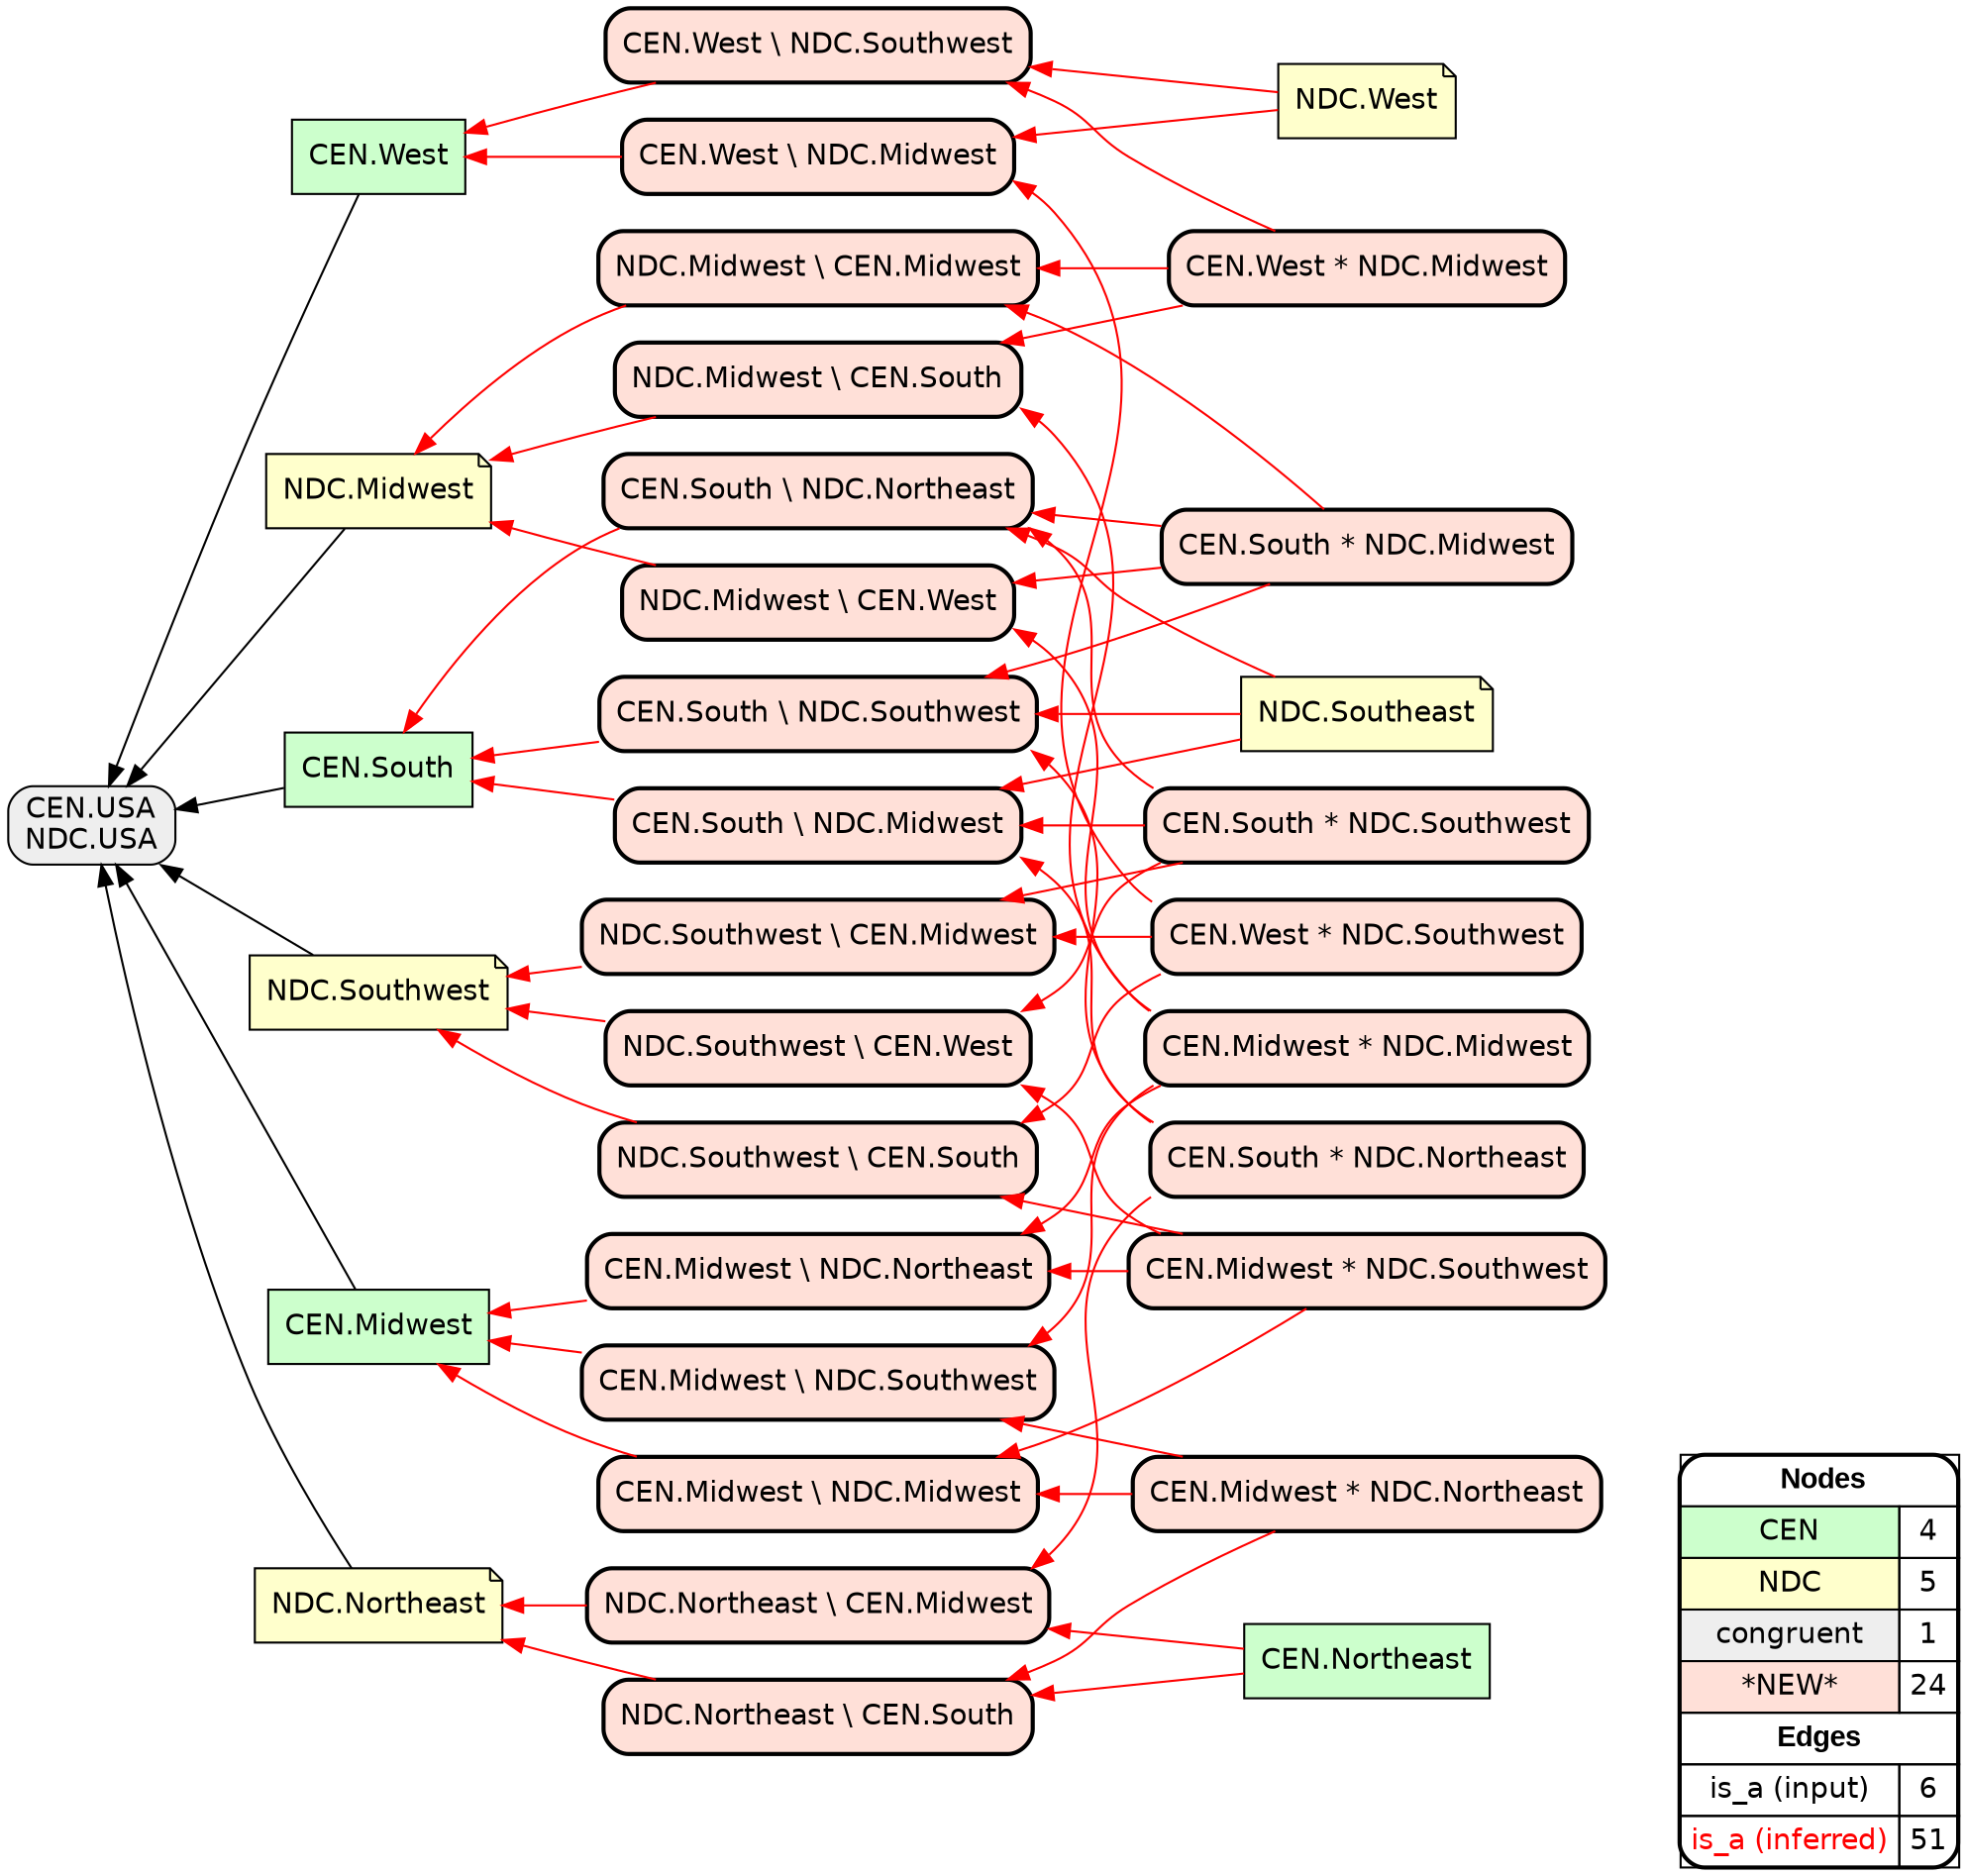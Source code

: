 digraph{
rankdir=RL
node[shape=box style=filled fillcolor="#CCFFCC" fontname="helvetica"] 
"CEN.Midwest"
"CEN.Northeast"
"CEN.West"
"CEN.South"
node[shape=note style=filled fillcolor="#FFFFCC" fontname="helvetica"] 
"NDC.Southeast"
"NDC.Midwest"
"NDC.West"
"NDC.Northeast"
"NDC.Southwest"
node[shape=box style="filled,rounded" fillcolor="#EEEEEE" fontname="helvetica"] 
"CEN.USA\nNDC.USA"
node[shape=box style="filled,rounded,bold" fillcolor="#FFE0D8" fontname="helvetica"] 
"NDC.Northeast \\ CEN.Midwest"
"NDC.Midwest \\ CEN.South"
"CEN.Midwest * NDC.Northeast"
"CEN.South \\ NDC.Northeast"
"CEN.South \\ NDC.Southwest"
"CEN.West * NDC.Southwest"
"CEN.South \\ NDC.Midwest"
"CEN.Midwest \\ NDC.Midwest"
"CEN.Midwest \\ NDC.Southwest"
"NDC.Southwest \\ CEN.West"
"CEN.South * NDC.Midwest"
"CEN.Midwest * NDC.Midwest"
"CEN.South * NDC.Southwest"
"NDC.Northeast \\ CEN.South"
"CEN.Midwest * NDC.Southwest"
"NDC.Southwest \\ CEN.Midwest"
"CEN.West * NDC.Midwest"
"NDC.Southwest \\ CEN.South"
"CEN.West \\ NDC.Midwest"
"CEN.West \\ NDC.Southwest"
"NDC.Midwest \\ CEN.West"
"CEN.South * NDC.Northeast"
"NDC.Midwest \\ CEN.Midwest"
"CEN.Midwest \\ NDC.Northeast"
edge[arrowhead=normal style=dotted color="#000000" constraint=true penwidth=1]
edge[arrowhead=normal style=solid color="#000000" constraint=true penwidth=1]
"CEN.West" -> "CEN.USA\nNDC.USA"
"CEN.Midwest" -> "CEN.USA\nNDC.USA"
"NDC.Midwest" -> "CEN.USA\nNDC.USA"
"CEN.South" -> "CEN.USA\nNDC.USA"
"NDC.Northeast" -> "CEN.USA\nNDC.USA"
"NDC.Southwest" -> "CEN.USA\nNDC.USA"
edge[arrowhead=normal style=solid color="#FF0000" constraint=true penwidth=1]
"CEN.West * NDC.Midwest" -> "CEN.West \\ NDC.Southwest"
"CEN.Midwest * NDC.Northeast" -> "CEN.Midwest \\ NDC.Southwest"
"NDC.Midwest \\ CEN.Midwest" -> "NDC.Midwest"
"CEN.Midwest * NDC.Northeast" -> "CEN.Midwest \\ NDC.Midwest"
"CEN.Midwest * NDC.Midwest" -> "NDC.Midwest \\ CEN.West"
"CEN.South * NDC.Southwest" -> "NDC.Southwest \\ CEN.West"
"CEN.Midwest * NDC.Midwest" -> "CEN.Midwest \\ NDC.Southwest"
"CEN.Midwest * NDC.Northeast" -> "NDC.Northeast \\ CEN.South"
"CEN.Midwest * NDC.Southwest" -> "NDC.Southwest \\ CEN.West"
"NDC.Northeast \\ CEN.Midwest" -> "NDC.Northeast"
"CEN.Midwest * NDC.Southwest" -> "CEN.Midwest \\ NDC.Midwest"
"CEN.South \\ NDC.Midwest" -> "CEN.South"
"CEN.Midwest * NDC.Southwest" -> "NDC.Southwest \\ CEN.South"
"CEN.South * NDC.Midwest" -> "NDC.Midwest \\ CEN.Midwest"
"CEN.West * NDC.Midwest" -> "NDC.Midwest \\ CEN.Midwest"
"CEN.South * NDC.Northeast" -> "CEN.South \\ NDC.Midwest"
"CEN.South * NDC.Northeast" -> "NDC.Northeast \\ CEN.Midwest"
"CEN.South * NDC.Northeast" -> "CEN.South \\ NDC.Southwest"
"CEN.South \\ NDC.Northeast" -> "CEN.South"
"NDC.Southeast" -> "CEN.South \\ NDC.Northeast"
"CEN.South * NDC.Southwest" -> "NDC.Southwest \\ CEN.Midwest"
"CEN.South * NDC.Southwest" -> "CEN.South \\ NDC.Northeast"
"NDC.Midwest \\ CEN.South" -> "NDC.Midwest"
"CEN.South \\ NDC.Southwest" -> "CEN.South"
"CEN.Midwest \\ NDC.Northeast" -> "CEN.Midwest"
"CEN.West \\ NDC.Southwest" -> "CEN.West"
"NDC.Southeast" -> "CEN.South \\ NDC.Midwest"
"NDC.Southeast" -> "CEN.South \\ NDC.Southwest"
"CEN.South * NDC.Midwest" -> "CEN.South \\ NDC.Southwest"
"NDC.West" -> "CEN.West \\ NDC.Midwest"
"CEN.South * NDC.Southwest" -> "CEN.South \\ NDC.Midwest"
"CEN.West * NDC.Midwest" -> "NDC.Midwest \\ CEN.South"
"CEN.Northeast" -> "NDC.Northeast \\ CEN.Midwest"
"CEN.Midwest * NDC.Midwest" -> "CEN.Midwest \\ NDC.Northeast"
"CEN.Midwest \\ NDC.Midwest" -> "CEN.Midwest"
"CEN.South * NDC.Midwest" -> "CEN.South \\ NDC.Northeast"
"CEN.West * NDC.Southwest" -> "NDC.Southwest \\ CEN.South"
"NDC.Southwest \\ CEN.West" -> "NDC.Southwest"
"CEN.Midwest * NDC.Southwest" -> "CEN.Midwest \\ NDC.Northeast"
"CEN.West \\ NDC.Midwest" -> "CEN.West"
"CEN.West * NDC.Southwest" -> "CEN.West \\ NDC.Midwest"
"NDC.Southwest \\ CEN.Midwest" -> "NDC.Southwest"
"CEN.South * NDC.Midwest" -> "NDC.Midwest \\ CEN.West"
"CEN.West * NDC.Southwest" -> "NDC.Southwest \\ CEN.Midwest"
"NDC.Northeast \\ CEN.South" -> "NDC.Northeast"
"NDC.Southwest \\ CEN.South" -> "NDC.Southwest"
"NDC.Midwest \\ CEN.West" -> "NDC.Midwest"
"CEN.Northeast" -> "NDC.Northeast \\ CEN.South"
"NDC.West" -> "CEN.West \\ NDC.Southwest"
"CEN.Midwest * NDC.Midwest" -> "NDC.Midwest \\ CEN.South"
"CEN.Midwest \\ NDC.Southwest" -> "CEN.Midwest"
node[shape=box] 
{rank=source Legend [fillcolor= white margin=0 label=< 
 <TABLE BORDER="0" CELLBORDER="1" CELLSPACING="0" CELLPADDING="4"> 
<TR> <TD COLSPAN="2"><font face="Arial Black"> Nodes</font></TD> </TR> 
<TR> 
 <TD bgcolor="#CCFFCC" fontname="helvetica">CEN</TD> 
 <TD>4</TD> 
 </TR> 
<TR> 
 <TD bgcolor="#FFFFCC" fontname="helvetica">NDC</TD> 
 <TD>5</TD> 
 </TR> 
<TR> 
 <TD bgcolor="#EEEEEE" fontname="helvetica">congruent</TD> 
 <TD>1</TD> 
 </TR> 
<TR> 
 <TD bgcolor="#FFE0D8" fontname="helvetica">*NEW*</TD> 
 <TD>24</TD> 
 </TR> 
<TR> <TD COLSPAN="2"><font face = "Arial Black"> Edges </font></TD> </TR> 
<TR> 
 <TD><font color ="#000000">is_a (input)</font></TD><TD>6</TD>
</TR>
<TR> 
 <TD><font color ="#FF0000">is_a (inferred)</font></TD><TD>51</TD>
</TR>
</TABLE> 
 >] } 
}